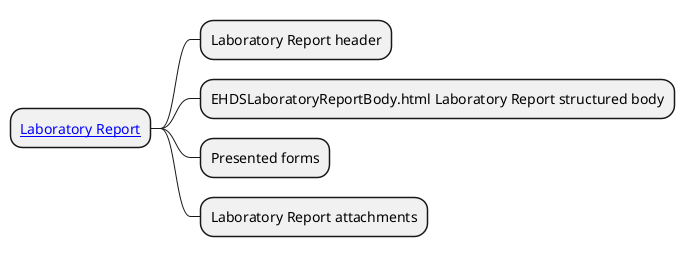 @startmindmap
skinparam topurl StructureDefinition-
* [[EHDSLaboratoryReport.html Laboratory Report]]
** Laboratory Report header
** EHDSLaboratoryReportBody.html Laboratory Report structured body
** Presented forms
** Laboratory Report attachments
@endmindmap